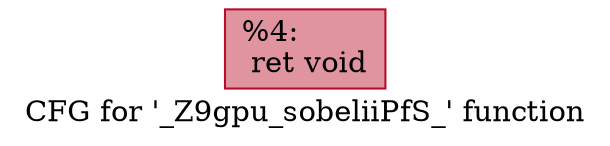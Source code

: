 digraph "CFG for '_Z9gpu_sobeliiPfS_' function" {
	label="CFG for '_Z9gpu_sobeliiPfS_' function";

	Node0x5e89960 [shape=record,color="#b70d28ff", style=filled, fillcolor="#b70d2870",label="{%4:\l  ret void\l}"];
}
